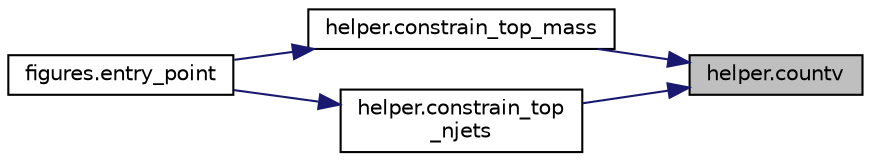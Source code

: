 digraph "helper.countv"
{
 // INTERACTIVE_SVG=YES
 // LATEX_PDF_SIZE
  edge [fontname="Helvetica",fontsize="10",labelfontname="Helvetica",labelfontsize="10"];
  node [fontname="Helvetica",fontsize="10",shape=record];
  rankdir="RL";
  Node1 [label="helper.countv",height=0.2,width=0.4,color="black", fillcolor="grey75", style="filled", fontcolor="black",tooltip=" "];
  Node1 -> Node2 [dir="back",color="midnightblue",fontsize="10",style="solid",fontname="Helvetica"];
  Node2 [label="helper.constrain_top_mass",height=0.2,width=0.4,color="black", fillcolor="white", style="filled",URL="$namespacehelper.html#ac97f044c8d7cf2b58b2b44df1a74b652",tooltip=" "];
  Node2 -> Node3 [dir="back",color="midnightblue",fontsize="10",style="solid",fontname="Helvetica"];
  Node3 [label="figures.entry_point",height=0.2,width=0.4,color="black", fillcolor="white", style="filled",URL="$namespacefigures.html#a0f675134a908de3a789c674dd3cc17d4",tooltip=" "];
  Node1 -> Node4 [dir="back",color="midnightblue",fontsize="10",style="solid",fontname="Helvetica"];
  Node4 [label="helper.constrain_top\l_njets",height=0.2,width=0.4,color="black", fillcolor="white", style="filled",URL="$namespacehelper.html#aacadb5cce954c297cac29d885c72eec5",tooltip=" "];
  Node4 -> Node3 [dir="back",color="midnightblue",fontsize="10",style="solid",fontname="Helvetica"];
}
